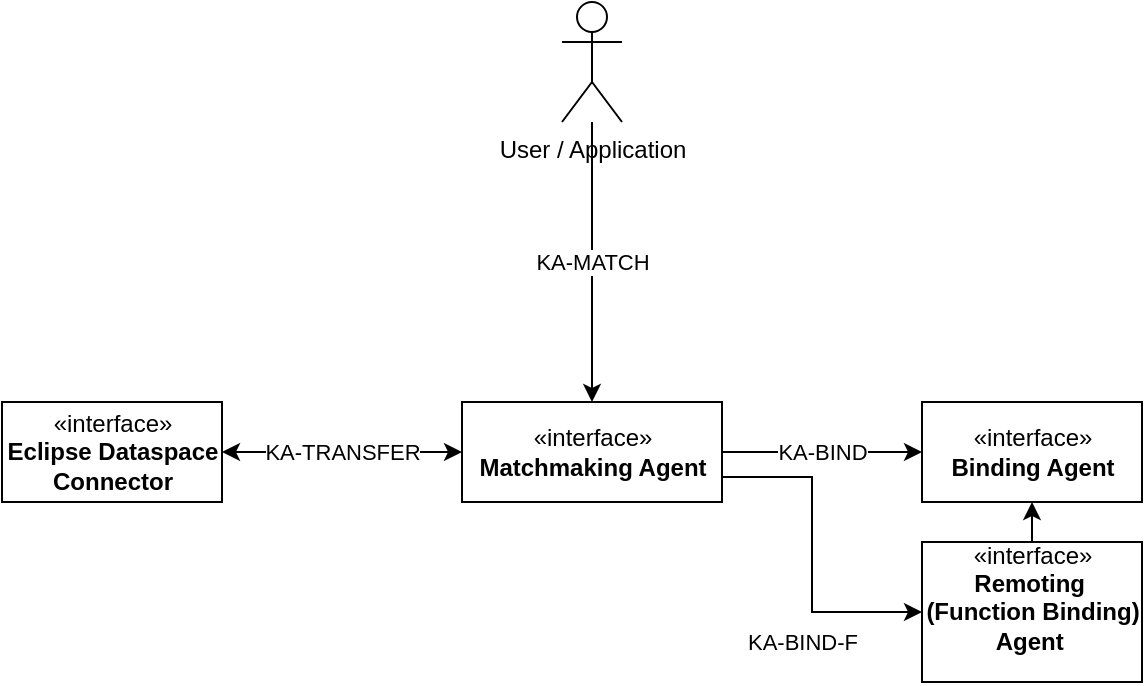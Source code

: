 <mxfile version="21.5.0" type="device">
  <diagram name="Seite-1" id="e94xtmsNPZZym2MxQetC">
    <mxGraphModel dx="2261" dy="891" grid="1" gridSize="10" guides="1" tooltips="1" connect="1" arrows="1" fold="1" page="1" pageScale="1" pageWidth="827" pageHeight="1169" math="0" shadow="0">
      <root>
        <mxCell id="0" />
        <mxCell id="1" parent="0" />
        <mxCell id="Sx4JDVQXUbzCfNYVF3Un-1" value="KA-BIND&lt;br&gt;" style="edgeStyle=orthogonalEdgeStyle;rounded=0;orthogonalLoop=1;jettySize=auto;html=1;entryX=0;entryY=0.5;entryDx=0;entryDy=0;" parent="1" source="Sx4JDVQXUbzCfNYVF3Un-3" target="Sx4JDVQXUbzCfNYVF3Un-5" edge="1">
          <mxGeometry relative="1" as="geometry" />
        </mxCell>
        <mxCell id="Sx4JDVQXUbzCfNYVF3Un-2" value="KA-TRANSFER" style="edgeStyle=orthogonalEdgeStyle;rounded=0;orthogonalLoop=1;jettySize=auto;html=1;entryX=1;entryY=0.5;entryDx=0;entryDy=0;startArrow=classic;startFill=1;" parent="1" source="Sx4JDVQXUbzCfNYVF3Un-3" target="Sx4JDVQXUbzCfNYVF3Un-4" edge="1">
          <mxGeometry relative="1" as="geometry" />
        </mxCell>
        <mxCell id="Sx4JDVQXUbzCfNYVF3Un-3" value="«interface»&lt;br&gt;&lt;b&gt;Matchmaking Agent&lt;/b&gt;" style="html=1;" parent="1" vertex="1">
          <mxGeometry x="20" y="270" width="130" height="50" as="geometry" />
        </mxCell>
        <mxCell id="Sx4JDVQXUbzCfNYVF3Un-4" value="«interface»&lt;br&gt;&lt;b&gt;Eclipse Dataspace &lt;br&gt;Connector&lt;/b&gt;" style="html=1;" parent="1" vertex="1">
          <mxGeometry x="-210" y="270" width="110" height="50" as="geometry" />
        </mxCell>
        <mxCell id="Sx4JDVQXUbzCfNYVF3Un-5" value="«interface»&lt;br&gt;&lt;b&gt;Binding Agent&lt;/b&gt;" style="html=1;" parent="1" vertex="1">
          <mxGeometry x="250" y="270" width="110" height="50" as="geometry" />
        </mxCell>
        <mxCell id="Sx4JDVQXUbzCfNYVF3Un-6" value="KA-MATCH" style="edgeStyle=orthogonalEdgeStyle;rounded=0;orthogonalLoop=1;jettySize=auto;html=1;" parent="1" source="Sx4JDVQXUbzCfNYVF3Un-7" target="Sx4JDVQXUbzCfNYVF3Un-3" edge="1">
          <mxGeometry relative="1" as="geometry" />
        </mxCell>
        <mxCell id="Sx4JDVQXUbzCfNYVF3Un-7" value="User / Application" style="shape=umlActor;verticalLabelPosition=bottom;verticalAlign=top;html=1;" parent="1" vertex="1">
          <mxGeometry x="70" y="70" width="30" height="60" as="geometry" />
        </mxCell>
        <mxCell id="q2EMYNmifZoEqWvREedx-1" value="«interface»&lt;br&gt;&lt;b&gt;Remoting&amp;nbsp;&lt;br&gt;&lt;/b&gt;&lt;b style=&quot;border-color: var(--border-color);&quot;&gt;(Function Binding)&lt;/b&gt;&lt;b&gt;&lt;br&gt;Agent&amp;nbsp;&lt;br&gt;&lt;br&gt;&lt;/b&gt;" style="html=1;" vertex="1" parent="1">
          <mxGeometry x="250" y="340" width="110" height="70" as="geometry" />
        </mxCell>
        <mxCell id="q2EMYNmifZoEqWvREedx-2" value="" style="endArrow=classic;html=1;rounded=0;exitX=0.5;exitY=0;exitDx=0;exitDy=0;entryX=0.5;entryY=1;entryDx=0;entryDy=0;" edge="1" parent="1" source="q2EMYNmifZoEqWvREedx-1" target="Sx4JDVQXUbzCfNYVF3Un-5">
          <mxGeometry width="50" height="50" relative="1" as="geometry">
            <mxPoint x="-120" y="360" as="sourcePoint" />
            <mxPoint x="-70" y="310" as="targetPoint" />
          </mxGeometry>
        </mxCell>
        <mxCell id="q2EMYNmifZoEqWvREedx-3" value="KA-BIND-F" style="edgeStyle=orthogonalEdgeStyle;rounded=0;orthogonalLoop=1;jettySize=auto;html=1;entryX=0;entryY=0.5;entryDx=0;entryDy=0;exitX=1;exitY=0.75;exitDx=0;exitDy=0;" edge="1" parent="1" source="Sx4JDVQXUbzCfNYVF3Un-3" target="q2EMYNmifZoEqWvREedx-1">
          <mxGeometry x="0.343" y="-16" relative="1" as="geometry">
            <mxPoint x="150" y="305" as="sourcePoint" />
            <mxPoint x="260" y="305" as="targetPoint" />
            <Array as="points">
              <mxPoint x="195" y="308" />
              <mxPoint x="195" y="375" />
            </Array>
            <mxPoint x="-5" y="-1" as="offset" />
          </mxGeometry>
        </mxCell>
      </root>
    </mxGraphModel>
  </diagram>
</mxfile>

